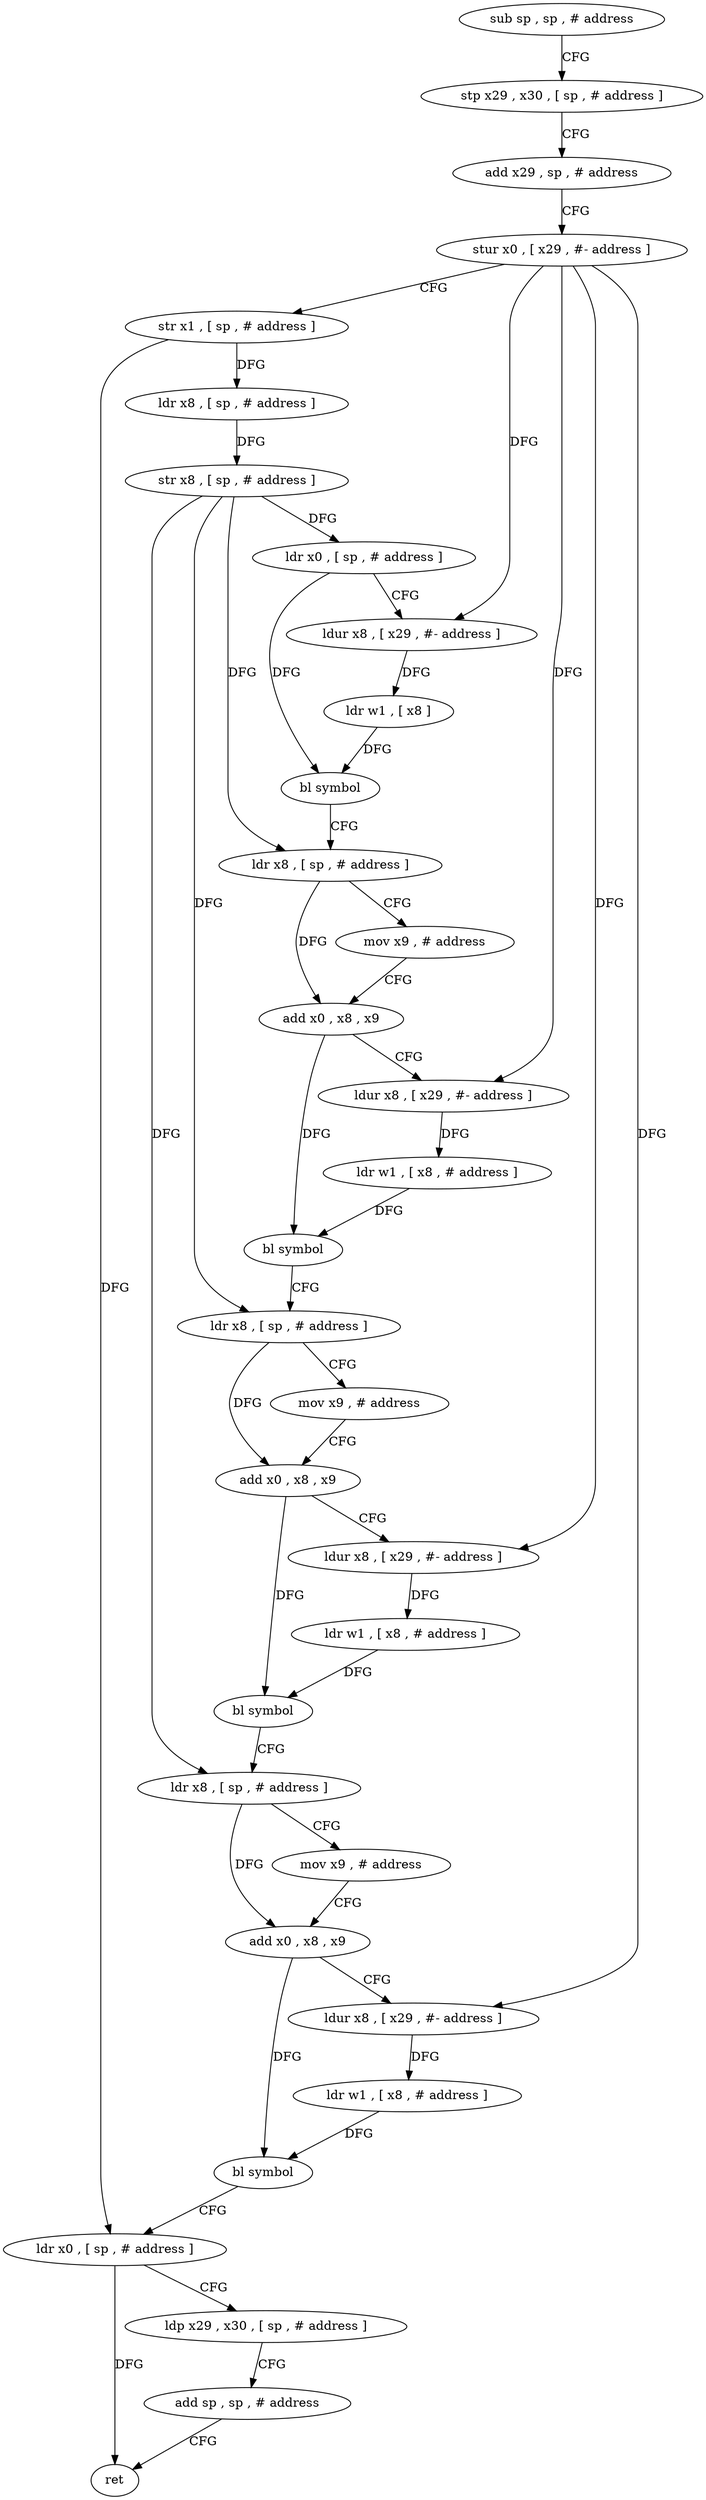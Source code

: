 digraph "func" {
"4245324" [label = "sub sp , sp , # address" ]
"4245328" [label = "stp x29 , x30 , [ sp , # address ]" ]
"4245332" [label = "add x29 , sp , # address" ]
"4245336" [label = "stur x0 , [ x29 , #- address ]" ]
"4245340" [label = "str x1 , [ sp , # address ]" ]
"4245344" [label = "ldr x8 , [ sp , # address ]" ]
"4245348" [label = "str x8 , [ sp , # address ]" ]
"4245352" [label = "ldr x0 , [ sp , # address ]" ]
"4245356" [label = "ldur x8 , [ x29 , #- address ]" ]
"4245360" [label = "ldr w1 , [ x8 ]" ]
"4245364" [label = "bl symbol" ]
"4245368" [label = "ldr x8 , [ sp , # address ]" ]
"4245372" [label = "mov x9 , # address" ]
"4245376" [label = "add x0 , x8 , x9" ]
"4245380" [label = "ldur x8 , [ x29 , #- address ]" ]
"4245384" [label = "ldr w1 , [ x8 , # address ]" ]
"4245388" [label = "bl symbol" ]
"4245392" [label = "ldr x8 , [ sp , # address ]" ]
"4245396" [label = "mov x9 , # address" ]
"4245400" [label = "add x0 , x8 , x9" ]
"4245404" [label = "ldur x8 , [ x29 , #- address ]" ]
"4245408" [label = "ldr w1 , [ x8 , # address ]" ]
"4245412" [label = "bl symbol" ]
"4245416" [label = "ldr x8 , [ sp , # address ]" ]
"4245420" [label = "mov x9 , # address" ]
"4245424" [label = "add x0 , x8 , x9" ]
"4245428" [label = "ldur x8 , [ x29 , #- address ]" ]
"4245432" [label = "ldr w1 , [ x8 , # address ]" ]
"4245436" [label = "bl symbol" ]
"4245440" [label = "ldr x0 , [ sp , # address ]" ]
"4245444" [label = "ldp x29 , x30 , [ sp , # address ]" ]
"4245448" [label = "add sp , sp , # address" ]
"4245452" [label = "ret" ]
"4245324" -> "4245328" [ label = "CFG" ]
"4245328" -> "4245332" [ label = "CFG" ]
"4245332" -> "4245336" [ label = "CFG" ]
"4245336" -> "4245340" [ label = "CFG" ]
"4245336" -> "4245356" [ label = "DFG" ]
"4245336" -> "4245380" [ label = "DFG" ]
"4245336" -> "4245404" [ label = "DFG" ]
"4245336" -> "4245428" [ label = "DFG" ]
"4245340" -> "4245344" [ label = "DFG" ]
"4245340" -> "4245440" [ label = "DFG" ]
"4245344" -> "4245348" [ label = "DFG" ]
"4245348" -> "4245352" [ label = "DFG" ]
"4245348" -> "4245368" [ label = "DFG" ]
"4245348" -> "4245392" [ label = "DFG" ]
"4245348" -> "4245416" [ label = "DFG" ]
"4245352" -> "4245356" [ label = "CFG" ]
"4245352" -> "4245364" [ label = "DFG" ]
"4245356" -> "4245360" [ label = "DFG" ]
"4245360" -> "4245364" [ label = "DFG" ]
"4245364" -> "4245368" [ label = "CFG" ]
"4245368" -> "4245372" [ label = "CFG" ]
"4245368" -> "4245376" [ label = "DFG" ]
"4245372" -> "4245376" [ label = "CFG" ]
"4245376" -> "4245380" [ label = "CFG" ]
"4245376" -> "4245388" [ label = "DFG" ]
"4245380" -> "4245384" [ label = "DFG" ]
"4245384" -> "4245388" [ label = "DFG" ]
"4245388" -> "4245392" [ label = "CFG" ]
"4245392" -> "4245396" [ label = "CFG" ]
"4245392" -> "4245400" [ label = "DFG" ]
"4245396" -> "4245400" [ label = "CFG" ]
"4245400" -> "4245404" [ label = "CFG" ]
"4245400" -> "4245412" [ label = "DFG" ]
"4245404" -> "4245408" [ label = "DFG" ]
"4245408" -> "4245412" [ label = "DFG" ]
"4245412" -> "4245416" [ label = "CFG" ]
"4245416" -> "4245420" [ label = "CFG" ]
"4245416" -> "4245424" [ label = "DFG" ]
"4245420" -> "4245424" [ label = "CFG" ]
"4245424" -> "4245428" [ label = "CFG" ]
"4245424" -> "4245436" [ label = "DFG" ]
"4245428" -> "4245432" [ label = "DFG" ]
"4245432" -> "4245436" [ label = "DFG" ]
"4245436" -> "4245440" [ label = "CFG" ]
"4245440" -> "4245444" [ label = "CFG" ]
"4245440" -> "4245452" [ label = "DFG" ]
"4245444" -> "4245448" [ label = "CFG" ]
"4245448" -> "4245452" [ label = "CFG" ]
}
